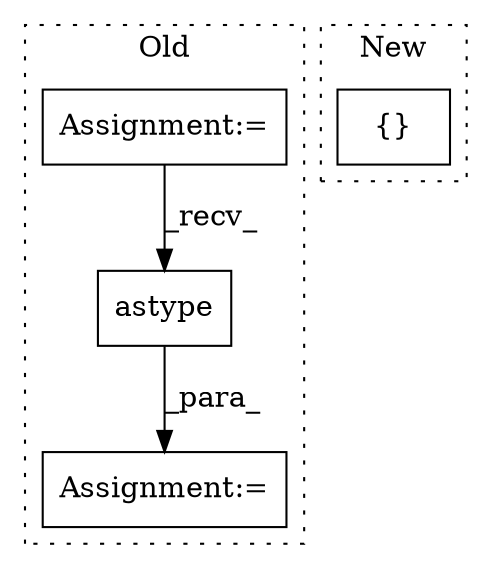 digraph G {
subgraph cluster0 {
1 [label="astype" a="32" s="1073,1085" l="7,1" shape="box"];
3 [label="Assignment:=" a="7" s="1026" l="1" shape="box"];
4 [label="Assignment:=" a="7" s="583" l="1" shape="box"];
label = "Old";
style="dotted";
}
subgraph cluster1 {
2 [label="{}" a="4" s="1038,1049" l="1,1" shape="box"];
label = "New";
style="dotted";
}
1 -> 3 [label="_para_"];
4 -> 1 [label="_recv_"];
}